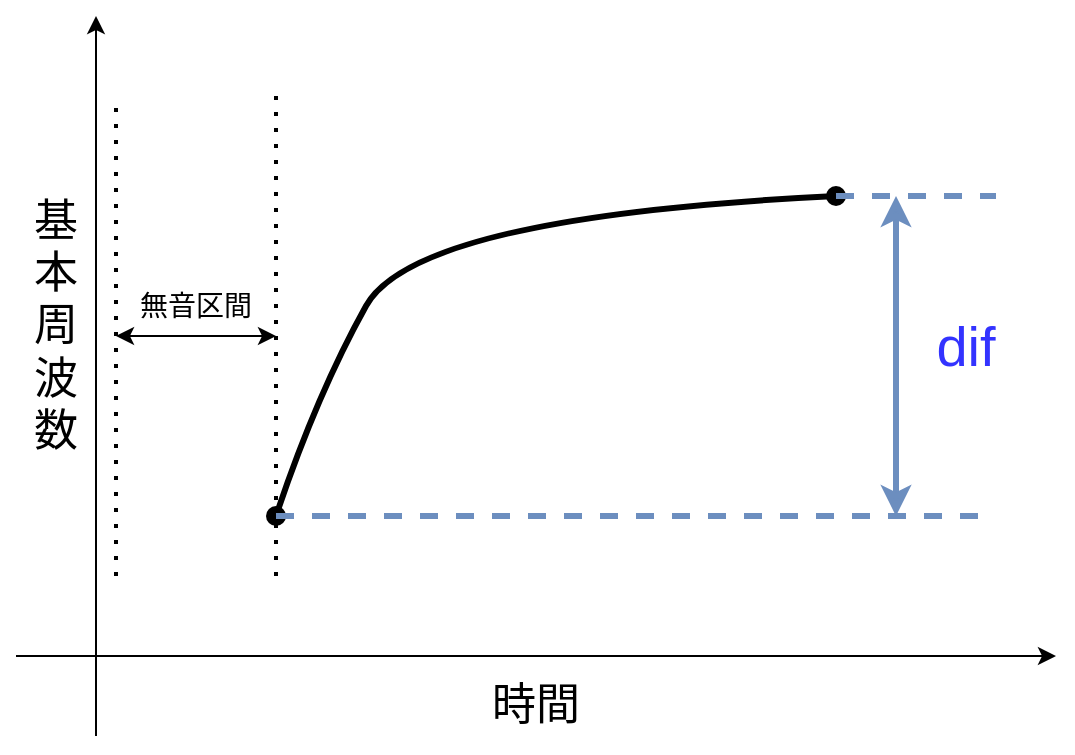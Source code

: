 <mxfile version="16.4.3" type="device"><diagram id="0ts5e0YzuqxhJCrpRk6R" name="ページ1"><mxGraphModel dx="778" dy="467" grid="1" gridSize="10" guides="1" tooltips="1" connect="1" arrows="1" fold="1" page="1" pageScale="1" pageWidth="827" pageHeight="1169" math="0" shadow="0"><root><mxCell id="0"/><mxCell id="1" parent="0"/><mxCell id="OHfalGqb7-G4kvrXAzXD-6" value="" style="endArrow=classic;html=1;rounded=0;" edge="1" parent="1"><mxGeometry width="50" height="50" relative="1" as="geometry"><mxPoint x="80" y="360" as="sourcePoint"/><mxPoint x="600" y="360" as="targetPoint"/></mxGeometry></mxCell><mxCell id="OHfalGqb7-G4kvrXAzXD-7" value="" style="endArrow=classic;html=1;rounded=0;" edge="1" parent="1"><mxGeometry width="50" height="50" relative="1" as="geometry"><mxPoint x="120" y="400" as="sourcePoint"/><mxPoint x="120" y="40" as="targetPoint"/></mxGeometry></mxCell><mxCell id="OHfalGqb7-G4kvrXAzXD-11" value="時間" style="text;html=1;strokeColor=none;fillColor=none;align=center;verticalAlign=middle;whiteSpace=wrap;rounded=0;fontSize=22;" vertex="1" parent="1"><mxGeometry x="310" y="370" width="60" height="30" as="geometry"/></mxCell><mxCell id="OHfalGqb7-G4kvrXAzXD-12" value="基本周波数" style="text;html=1;strokeColor=none;fillColor=none;align=center;verticalAlign=middle;whiteSpace=wrap;rounded=0;fontSize=22;" vertex="1" parent="1"><mxGeometry x="90" y="120" width="20" height="150" as="geometry"/></mxCell><mxCell id="OHfalGqb7-G4kvrXAzXD-23" value="" style="group" vertex="1" connectable="0" parent="1"><mxGeometry x="130" y="80" width="450" height="240" as="geometry"/></mxCell><mxCell id="OHfalGqb7-G4kvrXAzXD-1" value="" style="curved=1;endArrow=none;html=1;rounded=0;endFill=0;strokeWidth=3;" edge="1" parent="OHfalGqb7-G4kvrXAzXD-23"><mxGeometry width="50" height="50" relative="1" as="geometry"><mxPoint x="80" y="210" as="sourcePoint"/><mxPoint x="360" y="50" as="targetPoint"/><Array as="points"><mxPoint x="100" y="150"/><mxPoint x="150" y="60"/></Array></mxGeometry></mxCell><mxCell id="OHfalGqb7-G4kvrXAzXD-2" value="" style="endArrow=classic;startArrow=classic;html=1;rounded=0;" edge="1" parent="OHfalGqb7-G4kvrXAzXD-23"><mxGeometry width="50" height="50" relative="1" as="geometry"><mxPoint y="120" as="sourcePoint"/><mxPoint x="80" y="120" as="targetPoint"/></mxGeometry></mxCell><mxCell id="OHfalGqb7-G4kvrXAzXD-3" value="" style="endArrow=none;dashed=1;html=1;dashPattern=1 3;strokeWidth=2;rounded=0;startArrow=none;" edge="1" parent="OHfalGqb7-G4kvrXAzXD-23" source="OHfalGqb7-G4kvrXAzXD-8"><mxGeometry width="50" height="50" relative="1" as="geometry"><mxPoint x="80" y="240" as="sourcePoint"/><mxPoint x="80" as="targetPoint"/></mxGeometry></mxCell><mxCell id="OHfalGqb7-G4kvrXAzXD-4" value="" style="endArrow=none;dashed=1;html=1;dashPattern=1 3;strokeWidth=2;rounded=0;" edge="1" parent="OHfalGqb7-G4kvrXAzXD-23"><mxGeometry width="50" height="50" relative="1" as="geometry"><mxPoint y="240" as="sourcePoint"/><mxPoint as="targetPoint"/></mxGeometry></mxCell><mxCell id="OHfalGqb7-G4kvrXAzXD-5" value="無音区間" style="text;html=1;strokeColor=none;fillColor=none;align=center;verticalAlign=middle;whiteSpace=wrap;rounded=0;fontSize=14;" vertex="1" parent="OHfalGqb7-G4kvrXAzXD-23"><mxGeometry x="10" y="90" width="60" height="30" as="geometry"/></mxCell><mxCell id="OHfalGqb7-G4kvrXAzXD-8" value="" style="shape=waypoint;sketch=0;fillStyle=solid;size=6;pointerEvents=1;points=[];fillColor=none;resizable=0;rotatable=0;perimeter=centerPerimeter;snapToPoint=1;strokeWidth=3;" vertex="1" parent="OHfalGqb7-G4kvrXAzXD-23"><mxGeometry x="60" y="190" width="40" height="40" as="geometry"/></mxCell><mxCell id="OHfalGqb7-G4kvrXAzXD-9" value="" style="endArrow=none;dashed=1;html=1;dashPattern=1 3;strokeWidth=2;rounded=0;" edge="1" parent="OHfalGqb7-G4kvrXAzXD-23" target="OHfalGqb7-G4kvrXAzXD-8"><mxGeometry width="50" height="50" relative="1" as="geometry"><mxPoint x="80" y="240" as="sourcePoint"/><mxPoint x="80" as="targetPoint"/></mxGeometry></mxCell><mxCell id="OHfalGqb7-G4kvrXAzXD-10" value="" style="shape=waypoint;sketch=0;fillStyle=solid;size=6;pointerEvents=1;points=[];fillColor=none;resizable=0;rotatable=0;perimeter=centerPerimeter;snapToPoint=1;strokeWidth=3;" vertex="1" parent="OHfalGqb7-G4kvrXAzXD-23"><mxGeometry x="340" y="30" width="40" height="40" as="geometry"/></mxCell><mxCell id="OHfalGqb7-G4kvrXAzXD-15" value="" style="endArrow=none;dashed=1;html=1;rounded=0;exitX=1.148;exitY=0.686;exitDx=0;exitDy=0;exitPerimeter=0;fillColor=#dae8fc;strokeColor=#6c8ebf;strokeWidth=3;" edge="1" parent="OHfalGqb7-G4kvrXAzXD-23" source="OHfalGqb7-G4kvrXAzXD-8"><mxGeometry width="50" height="50" relative="1" as="geometry"><mxPoint x="110" y="210" as="sourcePoint"/><mxPoint x="440" y="210" as="targetPoint"/></mxGeometry></mxCell><mxCell id="OHfalGqb7-G4kvrXAzXD-17" value="" style="endArrow=none;dashed=1;html=1;rounded=0;exitX=0.75;exitY=0.75;exitDx=0;exitDy=0;exitPerimeter=0;fillColor=#dae8fc;strokeColor=#6c8ebf;strokeWidth=3;" edge="1" parent="OHfalGqb7-G4kvrXAzXD-23" source="OHfalGqb7-G4kvrXAzXD-10"><mxGeometry width="50" height="50" relative="1" as="geometry"><mxPoint x="130" y="180" as="sourcePoint"/><mxPoint x="440" y="50" as="targetPoint"/></mxGeometry></mxCell><mxCell id="OHfalGqb7-G4kvrXAzXD-18" value="" style="endArrow=classic;startArrow=classic;html=1;rounded=0;strokeWidth=3;fillColor=#dae8fc;strokeColor=#6c8ebf;" edge="1" parent="OHfalGqb7-G4kvrXAzXD-23"><mxGeometry width="50" height="50" relative="1" as="geometry"><mxPoint x="390" y="210" as="sourcePoint"/><mxPoint x="390" y="50" as="targetPoint"/></mxGeometry></mxCell><mxCell id="OHfalGqb7-G4kvrXAzXD-19" value="dif" style="text;html=1;strokeColor=none;fillColor=none;align=center;verticalAlign=middle;whiteSpace=wrap;rounded=0;fontSize=28;fontColor=#3333FF;" vertex="1" parent="OHfalGqb7-G4kvrXAzXD-23"><mxGeometry x="400" y="110" width="50" height="30" as="geometry"/></mxCell></root></mxGraphModel></diagram></mxfile>